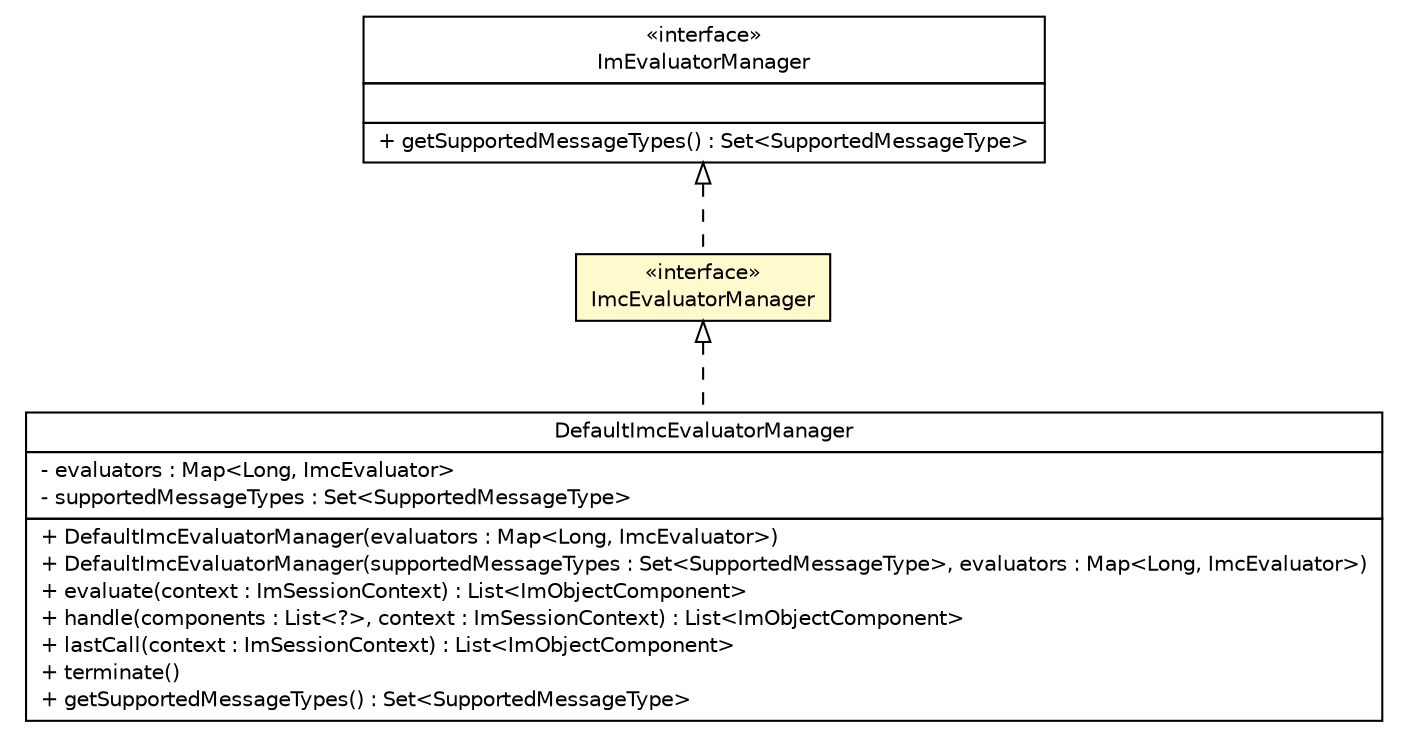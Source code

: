 #!/usr/local/bin/dot
#
# Class diagram 
# Generated by UMLGraph version R5_6 (http://www.umlgraph.org/)
#

digraph G {
	edge [fontname="Helvetica",fontsize=10,labelfontname="Helvetica",labelfontsize=10];
	node [fontname="Helvetica",fontsize=10,shape=plaintext];
	nodesep=0.25;
	ranksep=0.5;
	// de.hsbremen.tc.tnc.im.evaluate.ImcEvaluatorManager
	c4931 [label=<<table title="de.hsbremen.tc.tnc.im.evaluate.ImcEvaluatorManager" border="0" cellborder="1" cellspacing="0" cellpadding="2" port="p" bgcolor="lemonChiffon" href="./ImcEvaluatorManager.html">
		<tr><td><table border="0" cellspacing="0" cellpadding="1">
<tr><td align="center" balign="center"> &#171;interface&#187; </td></tr>
<tr><td align="center" balign="center"> ImcEvaluatorManager </td></tr>
		</table></td></tr>
		</table>>, URL="./ImcEvaluatorManager.html", fontname="Helvetica", fontcolor="black", fontsize=10.0];
	// de.hsbremen.tc.tnc.im.evaluate.ImEvaluatorManager
	c4935 [label=<<table title="de.hsbremen.tc.tnc.im.evaluate.ImEvaluatorManager" border="0" cellborder="1" cellspacing="0" cellpadding="2" port="p" href="./ImEvaluatorManager.html">
		<tr><td><table border="0" cellspacing="0" cellpadding="1">
<tr><td align="center" balign="center"> &#171;interface&#187; </td></tr>
<tr><td align="center" balign="center"> ImEvaluatorManager </td></tr>
		</table></td></tr>
		<tr><td><table border="0" cellspacing="0" cellpadding="1">
<tr><td align="left" balign="left">  </td></tr>
		</table></td></tr>
		<tr><td><table border="0" cellspacing="0" cellpadding="1">
<tr><td align="left" balign="left"> + getSupportedMessageTypes() : Set&lt;SupportedMessageType&gt; </td></tr>
		</table></td></tr>
		</table>>, URL="./ImEvaluatorManager.html", fontname="Helvetica", fontcolor="black", fontsize=10.0];
	// de.hsbremen.tc.tnc.im.evaluate.simple.DefaultImcEvaluatorManager
	c4943 [label=<<table title="de.hsbremen.tc.tnc.im.evaluate.simple.DefaultImcEvaluatorManager" border="0" cellborder="1" cellspacing="0" cellpadding="2" port="p" href="./simple/DefaultImcEvaluatorManager.html">
		<tr><td><table border="0" cellspacing="0" cellpadding="1">
<tr><td align="center" balign="center"> DefaultImcEvaluatorManager </td></tr>
		</table></td></tr>
		<tr><td><table border="0" cellspacing="0" cellpadding="1">
<tr><td align="left" balign="left"> - evaluators : Map&lt;Long, ImcEvaluator&gt; </td></tr>
<tr><td align="left" balign="left"> - supportedMessageTypes : Set&lt;SupportedMessageType&gt; </td></tr>
		</table></td></tr>
		<tr><td><table border="0" cellspacing="0" cellpadding="1">
<tr><td align="left" balign="left"> + DefaultImcEvaluatorManager(evaluators : Map&lt;Long, ImcEvaluator&gt;) </td></tr>
<tr><td align="left" balign="left"> + DefaultImcEvaluatorManager(supportedMessageTypes : Set&lt;SupportedMessageType&gt;, evaluators : Map&lt;Long, ImcEvaluator&gt;) </td></tr>
<tr><td align="left" balign="left"> + evaluate(context : ImSessionContext) : List&lt;ImObjectComponent&gt; </td></tr>
<tr><td align="left" balign="left"> + handle(components : List&lt;?&gt;, context : ImSessionContext) : List&lt;ImObjectComponent&gt; </td></tr>
<tr><td align="left" balign="left"> + lastCall(context : ImSessionContext) : List&lt;ImObjectComponent&gt; </td></tr>
<tr><td align="left" balign="left"> + terminate() </td></tr>
<tr><td align="left" balign="left"> + getSupportedMessageTypes() : Set&lt;SupportedMessageType&gt; </td></tr>
		</table></td></tr>
		</table>>, URL="./simple/DefaultImcEvaluatorManager.html", fontname="Helvetica", fontcolor="black", fontsize=10.0];
	//de.hsbremen.tc.tnc.im.evaluate.ImcEvaluatorManager implements de.hsbremen.tc.tnc.im.evaluate.ImEvaluatorManager
	c4935:p -> c4931:p [dir=back,arrowtail=empty,style=dashed];
	//de.hsbremen.tc.tnc.im.evaluate.simple.DefaultImcEvaluatorManager implements de.hsbremen.tc.tnc.im.evaluate.ImcEvaluatorManager
	c4931:p -> c4943:p [dir=back,arrowtail=empty,style=dashed];
}

